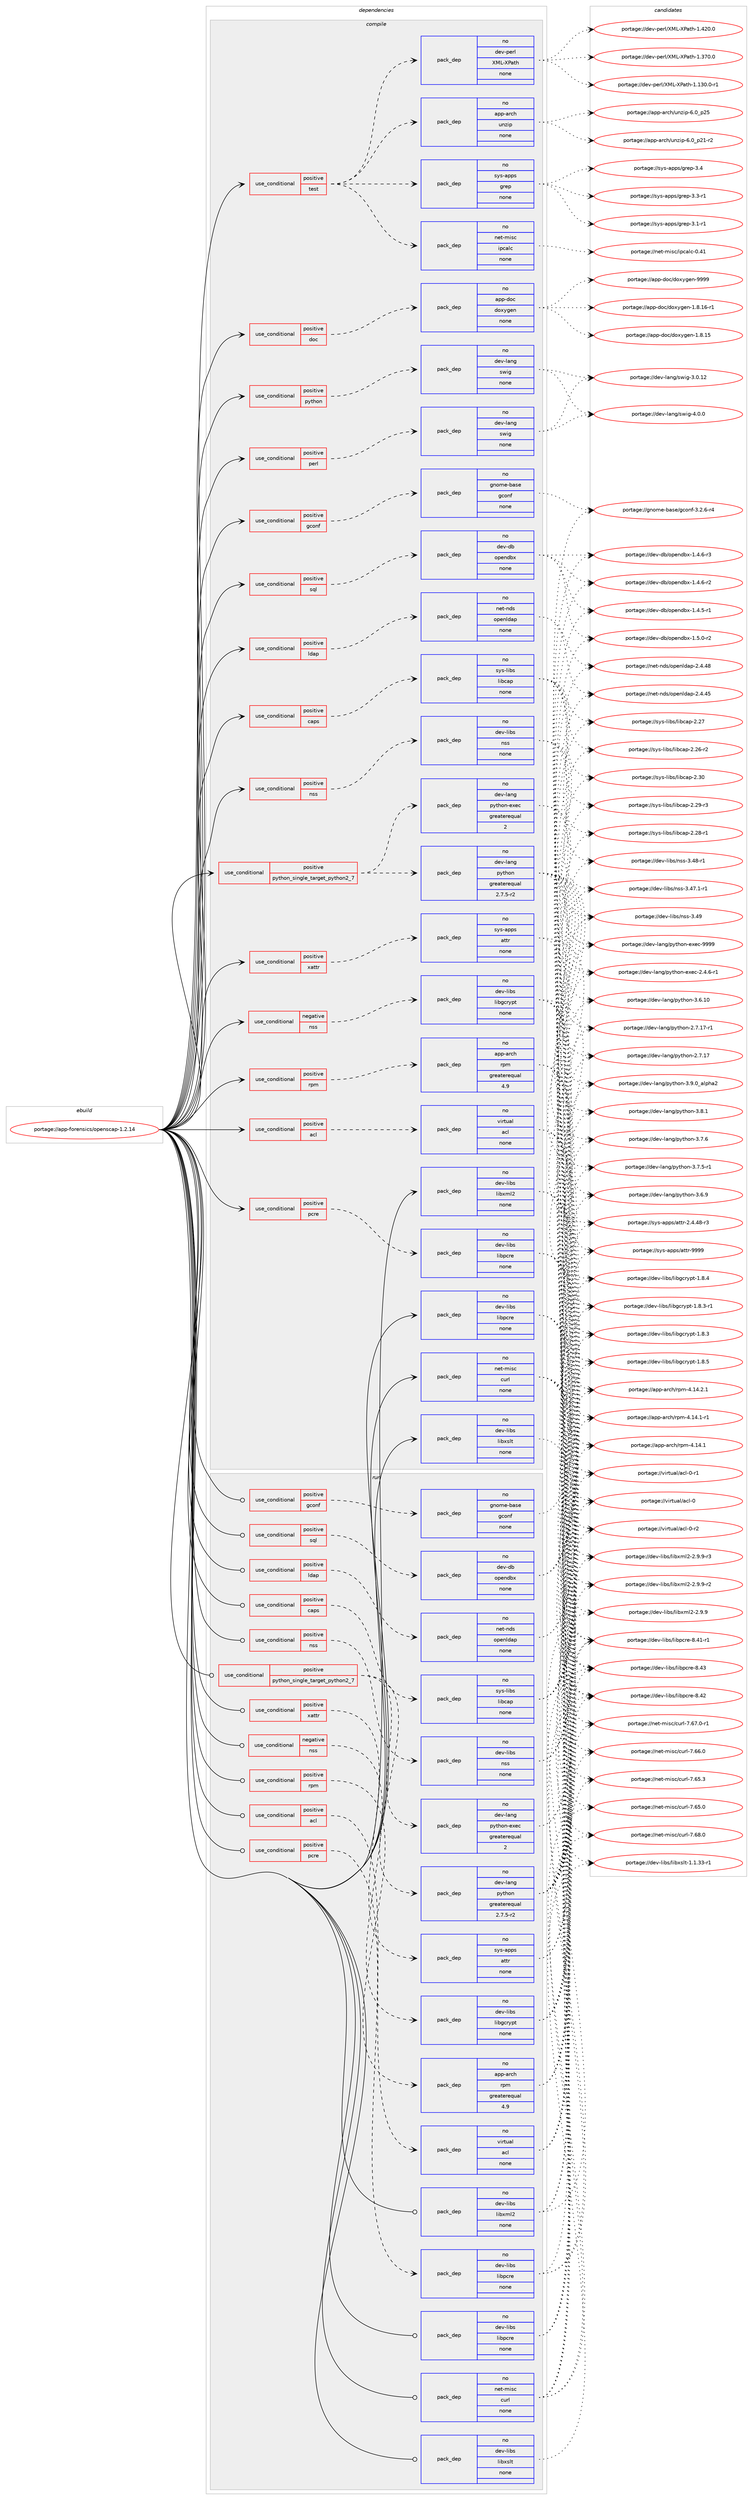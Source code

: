 digraph prolog {

# *************
# Graph options
# *************

newrank=true;
concentrate=true;
compound=true;
graph [rankdir=LR,fontname=Helvetica,fontsize=10,ranksep=1.5];#, ranksep=2.5, nodesep=0.2];
edge  [arrowhead=vee];
node  [fontname=Helvetica,fontsize=10];

# **********
# The ebuild
# **********

subgraph cluster_leftcol {
color=gray;
label=<<i>ebuild</i>>;
id [label="portage://app-forensics/openscap-1.2.14", color=red, width=4, href="../app-forensics/openscap-1.2.14.svg"];
}

# ****************
# The dependencies
# ****************

subgraph cluster_midcol {
color=gray;
label=<<i>dependencies</i>>;
subgraph cluster_compile {
fillcolor="#eeeeee";
style=filled;
label=<<i>compile</i>>;
subgraph cond145236 {
dependency620198 [label=<<TABLE BORDER="0" CELLBORDER="1" CELLSPACING="0" CELLPADDING="4"><TR><TD ROWSPAN="3" CELLPADDING="10">use_conditional</TD></TR><TR><TD>negative</TD></TR><TR><TD>nss</TD></TR></TABLE>>, shape=none, color=red];
subgraph pack466642 {
dependency620199 [label=<<TABLE BORDER="0" CELLBORDER="1" CELLSPACING="0" CELLPADDING="4" WIDTH="220"><TR><TD ROWSPAN="6" CELLPADDING="30">pack_dep</TD></TR><TR><TD WIDTH="110">no</TD></TR><TR><TD>dev-libs</TD></TR><TR><TD>libgcrypt</TD></TR><TR><TD>none</TD></TR><TR><TD></TD></TR></TABLE>>, shape=none, color=blue];
}
dependency620198:e -> dependency620199:w [weight=20,style="dashed",arrowhead="vee"];
}
id:e -> dependency620198:w [weight=20,style="solid",arrowhead="vee"];
subgraph cond145237 {
dependency620200 [label=<<TABLE BORDER="0" CELLBORDER="1" CELLSPACING="0" CELLPADDING="4"><TR><TD ROWSPAN="3" CELLPADDING="10">use_conditional</TD></TR><TR><TD>positive</TD></TR><TR><TD>acl</TD></TR></TABLE>>, shape=none, color=red];
subgraph pack466643 {
dependency620201 [label=<<TABLE BORDER="0" CELLBORDER="1" CELLSPACING="0" CELLPADDING="4" WIDTH="220"><TR><TD ROWSPAN="6" CELLPADDING="30">pack_dep</TD></TR><TR><TD WIDTH="110">no</TD></TR><TR><TD>virtual</TD></TR><TR><TD>acl</TD></TR><TR><TD>none</TD></TR><TR><TD></TD></TR></TABLE>>, shape=none, color=blue];
}
dependency620200:e -> dependency620201:w [weight=20,style="dashed",arrowhead="vee"];
}
id:e -> dependency620200:w [weight=20,style="solid",arrowhead="vee"];
subgraph cond145238 {
dependency620202 [label=<<TABLE BORDER="0" CELLBORDER="1" CELLSPACING="0" CELLPADDING="4"><TR><TD ROWSPAN="3" CELLPADDING="10">use_conditional</TD></TR><TR><TD>positive</TD></TR><TR><TD>caps</TD></TR></TABLE>>, shape=none, color=red];
subgraph pack466644 {
dependency620203 [label=<<TABLE BORDER="0" CELLBORDER="1" CELLSPACING="0" CELLPADDING="4" WIDTH="220"><TR><TD ROWSPAN="6" CELLPADDING="30">pack_dep</TD></TR><TR><TD WIDTH="110">no</TD></TR><TR><TD>sys-libs</TD></TR><TR><TD>libcap</TD></TR><TR><TD>none</TD></TR><TR><TD></TD></TR></TABLE>>, shape=none, color=blue];
}
dependency620202:e -> dependency620203:w [weight=20,style="dashed",arrowhead="vee"];
}
id:e -> dependency620202:w [weight=20,style="solid",arrowhead="vee"];
subgraph cond145239 {
dependency620204 [label=<<TABLE BORDER="0" CELLBORDER="1" CELLSPACING="0" CELLPADDING="4"><TR><TD ROWSPAN="3" CELLPADDING="10">use_conditional</TD></TR><TR><TD>positive</TD></TR><TR><TD>doc</TD></TR></TABLE>>, shape=none, color=red];
subgraph pack466645 {
dependency620205 [label=<<TABLE BORDER="0" CELLBORDER="1" CELLSPACING="0" CELLPADDING="4" WIDTH="220"><TR><TD ROWSPAN="6" CELLPADDING="30">pack_dep</TD></TR><TR><TD WIDTH="110">no</TD></TR><TR><TD>app-doc</TD></TR><TR><TD>doxygen</TD></TR><TR><TD>none</TD></TR><TR><TD></TD></TR></TABLE>>, shape=none, color=blue];
}
dependency620204:e -> dependency620205:w [weight=20,style="dashed",arrowhead="vee"];
}
id:e -> dependency620204:w [weight=20,style="solid",arrowhead="vee"];
subgraph cond145240 {
dependency620206 [label=<<TABLE BORDER="0" CELLBORDER="1" CELLSPACING="0" CELLPADDING="4"><TR><TD ROWSPAN="3" CELLPADDING="10">use_conditional</TD></TR><TR><TD>positive</TD></TR><TR><TD>gconf</TD></TR></TABLE>>, shape=none, color=red];
subgraph pack466646 {
dependency620207 [label=<<TABLE BORDER="0" CELLBORDER="1" CELLSPACING="0" CELLPADDING="4" WIDTH="220"><TR><TD ROWSPAN="6" CELLPADDING="30">pack_dep</TD></TR><TR><TD WIDTH="110">no</TD></TR><TR><TD>gnome-base</TD></TR><TR><TD>gconf</TD></TR><TR><TD>none</TD></TR><TR><TD></TD></TR></TABLE>>, shape=none, color=blue];
}
dependency620206:e -> dependency620207:w [weight=20,style="dashed",arrowhead="vee"];
}
id:e -> dependency620206:w [weight=20,style="solid",arrowhead="vee"];
subgraph cond145241 {
dependency620208 [label=<<TABLE BORDER="0" CELLBORDER="1" CELLSPACING="0" CELLPADDING="4"><TR><TD ROWSPAN="3" CELLPADDING="10">use_conditional</TD></TR><TR><TD>positive</TD></TR><TR><TD>ldap</TD></TR></TABLE>>, shape=none, color=red];
subgraph pack466647 {
dependency620209 [label=<<TABLE BORDER="0" CELLBORDER="1" CELLSPACING="0" CELLPADDING="4" WIDTH="220"><TR><TD ROWSPAN="6" CELLPADDING="30">pack_dep</TD></TR><TR><TD WIDTH="110">no</TD></TR><TR><TD>net-nds</TD></TR><TR><TD>openldap</TD></TR><TR><TD>none</TD></TR><TR><TD></TD></TR></TABLE>>, shape=none, color=blue];
}
dependency620208:e -> dependency620209:w [weight=20,style="dashed",arrowhead="vee"];
}
id:e -> dependency620208:w [weight=20,style="solid",arrowhead="vee"];
subgraph cond145242 {
dependency620210 [label=<<TABLE BORDER="0" CELLBORDER="1" CELLSPACING="0" CELLPADDING="4"><TR><TD ROWSPAN="3" CELLPADDING="10">use_conditional</TD></TR><TR><TD>positive</TD></TR><TR><TD>nss</TD></TR></TABLE>>, shape=none, color=red];
subgraph pack466648 {
dependency620211 [label=<<TABLE BORDER="0" CELLBORDER="1" CELLSPACING="0" CELLPADDING="4" WIDTH="220"><TR><TD ROWSPAN="6" CELLPADDING="30">pack_dep</TD></TR><TR><TD WIDTH="110">no</TD></TR><TR><TD>dev-libs</TD></TR><TR><TD>nss</TD></TR><TR><TD>none</TD></TR><TR><TD></TD></TR></TABLE>>, shape=none, color=blue];
}
dependency620210:e -> dependency620211:w [weight=20,style="dashed",arrowhead="vee"];
}
id:e -> dependency620210:w [weight=20,style="solid",arrowhead="vee"];
subgraph cond145243 {
dependency620212 [label=<<TABLE BORDER="0" CELLBORDER="1" CELLSPACING="0" CELLPADDING="4"><TR><TD ROWSPAN="3" CELLPADDING="10">use_conditional</TD></TR><TR><TD>positive</TD></TR><TR><TD>pcre</TD></TR></TABLE>>, shape=none, color=red];
subgraph pack466649 {
dependency620213 [label=<<TABLE BORDER="0" CELLBORDER="1" CELLSPACING="0" CELLPADDING="4" WIDTH="220"><TR><TD ROWSPAN="6" CELLPADDING="30">pack_dep</TD></TR><TR><TD WIDTH="110">no</TD></TR><TR><TD>dev-libs</TD></TR><TR><TD>libpcre</TD></TR><TR><TD>none</TD></TR><TR><TD></TD></TR></TABLE>>, shape=none, color=blue];
}
dependency620212:e -> dependency620213:w [weight=20,style="dashed",arrowhead="vee"];
}
id:e -> dependency620212:w [weight=20,style="solid",arrowhead="vee"];
subgraph cond145244 {
dependency620214 [label=<<TABLE BORDER="0" CELLBORDER="1" CELLSPACING="0" CELLPADDING="4"><TR><TD ROWSPAN="3" CELLPADDING="10">use_conditional</TD></TR><TR><TD>positive</TD></TR><TR><TD>perl</TD></TR></TABLE>>, shape=none, color=red];
subgraph pack466650 {
dependency620215 [label=<<TABLE BORDER="0" CELLBORDER="1" CELLSPACING="0" CELLPADDING="4" WIDTH="220"><TR><TD ROWSPAN="6" CELLPADDING="30">pack_dep</TD></TR><TR><TD WIDTH="110">no</TD></TR><TR><TD>dev-lang</TD></TR><TR><TD>swig</TD></TR><TR><TD>none</TD></TR><TR><TD></TD></TR></TABLE>>, shape=none, color=blue];
}
dependency620214:e -> dependency620215:w [weight=20,style="dashed",arrowhead="vee"];
}
id:e -> dependency620214:w [weight=20,style="solid",arrowhead="vee"];
subgraph cond145245 {
dependency620216 [label=<<TABLE BORDER="0" CELLBORDER="1" CELLSPACING="0" CELLPADDING="4"><TR><TD ROWSPAN="3" CELLPADDING="10">use_conditional</TD></TR><TR><TD>positive</TD></TR><TR><TD>python</TD></TR></TABLE>>, shape=none, color=red];
subgraph pack466651 {
dependency620217 [label=<<TABLE BORDER="0" CELLBORDER="1" CELLSPACING="0" CELLPADDING="4" WIDTH="220"><TR><TD ROWSPAN="6" CELLPADDING="30">pack_dep</TD></TR><TR><TD WIDTH="110">no</TD></TR><TR><TD>dev-lang</TD></TR><TR><TD>swig</TD></TR><TR><TD>none</TD></TR><TR><TD></TD></TR></TABLE>>, shape=none, color=blue];
}
dependency620216:e -> dependency620217:w [weight=20,style="dashed",arrowhead="vee"];
}
id:e -> dependency620216:w [weight=20,style="solid",arrowhead="vee"];
subgraph cond145246 {
dependency620218 [label=<<TABLE BORDER="0" CELLBORDER="1" CELLSPACING="0" CELLPADDING="4"><TR><TD ROWSPAN="3" CELLPADDING="10">use_conditional</TD></TR><TR><TD>positive</TD></TR><TR><TD>python_single_target_python2_7</TD></TR></TABLE>>, shape=none, color=red];
subgraph pack466652 {
dependency620219 [label=<<TABLE BORDER="0" CELLBORDER="1" CELLSPACING="0" CELLPADDING="4" WIDTH="220"><TR><TD ROWSPAN="6" CELLPADDING="30">pack_dep</TD></TR><TR><TD WIDTH="110">no</TD></TR><TR><TD>dev-lang</TD></TR><TR><TD>python</TD></TR><TR><TD>greaterequal</TD></TR><TR><TD>2.7.5-r2</TD></TR></TABLE>>, shape=none, color=blue];
}
dependency620218:e -> dependency620219:w [weight=20,style="dashed",arrowhead="vee"];
subgraph pack466653 {
dependency620220 [label=<<TABLE BORDER="0" CELLBORDER="1" CELLSPACING="0" CELLPADDING="4" WIDTH="220"><TR><TD ROWSPAN="6" CELLPADDING="30">pack_dep</TD></TR><TR><TD WIDTH="110">no</TD></TR><TR><TD>dev-lang</TD></TR><TR><TD>python-exec</TD></TR><TR><TD>greaterequal</TD></TR><TR><TD>2</TD></TR></TABLE>>, shape=none, color=blue];
}
dependency620218:e -> dependency620220:w [weight=20,style="dashed",arrowhead="vee"];
}
id:e -> dependency620218:w [weight=20,style="solid",arrowhead="vee"];
subgraph cond145247 {
dependency620221 [label=<<TABLE BORDER="0" CELLBORDER="1" CELLSPACING="0" CELLPADDING="4"><TR><TD ROWSPAN="3" CELLPADDING="10">use_conditional</TD></TR><TR><TD>positive</TD></TR><TR><TD>rpm</TD></TR></TABLE>>, shape=none, color=red];
subgraph pack466654 {
dependency620222 [label=<<TABLE BORDER="0" CELLBORDER="1" CELLSPACING="0" CELLPADDING="4" WIDTH="220"><TR><TD ROWSPAN="6" CELLPADDING="30">pack_dep</TD></TR><TR><TD WIDTH="110">no</TD></TR><TR><TD>app-arch</TD></TR><TR><TD>rpm</TD></TR><TR><TD>greaterequal</TD></TR><TR><TD>4.9</TD></TR></TABLE>>, shape=none, color=blue];
}
dependency620221:e -> dependency620222:w [weight=20,style="dashed",arrowhead="vee"];
}
id:e -> dependency620221:w [weight=20,style="solid",arrowhead="vee"];
subgraph cond145248 {
dependency620223 [label=<<TABLE BORDER="0" CELLBORDER="1" CELLSPACING="0" CELLPADDING="4"><TR><TD ROWSPAN="3" CELLPADDING="10">use_conditional</TD></TR><TR><TD>positive</TD></TR><TR><TD>sql</TD></TR></TABLE>>, shape=none, color=red];
subgraph pack466655 {
dependency620224 [label=<<TABLE BORDER="0" CELLBORDER="1" CELLSPACING="0" CELLPADDING="4" WIDTH="220"><TR><TD ROWSPAN="6" CELLPADDING="30">pack_dep</TD></TR><TR><TD WIDTH="110">no</TD></TR><TR><TD>dev-db</TD></TR><TR><TD>opendbx</TD></TR><TR><TD>none</TD></TR><TR><TD></TD></TR></TABLE>>, shape=none, color=blue];
}
dependency620223:e -> dependency620224:w [weight=20,style="dashed",arrowhead="vee"];
}
id:e -> dependency620223:w [weight=20,style="solid",arrowhead="vee"];
subgraph cond145249 {
dependency620225 [label=<<TABLE BORDER="0" CELLBORDER="1" CELLSPACING="0" CELLPADDING="4"><TR><TD ROWSPAN="3" CELLPADDING="10">use_conditional</TD></TR><TR><TD>positive</TD></TR><TR><TD>test</TD></TR></TABLE>>, shape=none, color=red];
subgraph pack466656 {
dependency620226 [label=<<TABLE BORDER="0" CELLBORDER="1" CELLSPACING="0" CELLPADDING="4" WIDTH="220"><TR><TD ROWSPAN="6" CELLPADDING="30">pack_dep</TD></TR><TR><TD WIDTH="110">no</TD></TR><TR><TD>app-arch</TD></TR><TR><TD>unzip</TD></TR><TR><TD>none</TD></TR><TR><TD></TD></TR></TABLE>>, shape=none, color=blue];
}
dependency620225:e -> dependency620226:w [weight=20,style="dashed",arrowhead="vee"];
subgraph pack466657 {
dependency620227 [label=<<TABLE BORDER="0" CELLBORDER="1" CELLSPACING="0" CELLPADDING="4" WIDTH="220"><TR><TD ROWSPAN="6" CELLPADDING="30">pack_dep</TD></TR><TR><TD WIDTH="110">no</TD></TR><TR><TD>dev-perl</TD></TR><TR><TD>XML-XPath</TD></TR><TR><TD>none</TD></TR><TR><TD></TD></TR></TABLE>>, shape=none, color=blue];
}
dependency620225:e -> dependency620227:w [weight=20,style="dashed",arrowhead="vee"];
subgraph pack466658 {
dependency620228 [label=<<TABLE BORDER="0" CELLBORDER="1" CELLSPACING="0" CELLPADDING="4" WIDTH="220"><TR><TD ROWSPAN="6" CELLPADDING="30">pack_dep</TD></TR><TR><TD WIDTH="110">no</TD></TR><TR><TD>net-misc</TD></TR><TR><TD>ipcalc</TD></TR><TR><TD>none</TD></TR><TR><TD></TD></TR></TABLE>>, shape=none, color=blue];
}
dependency620225:e -> dependency620228:w [weight=20,style="dashed",arrowhead="vee"];
subgraph pack466659 {
dependency620229 [label=<<TABLE BORDER="0" CELLBORDER="1" CELLSPACING="0" CELLPADDING="4" WIDTH="220"><TR><TD ROWSPAN="6" CELLPADDING="30">pack_dep</TD></TR><TR><TD WIDTH="110">no</TD></TR><TR><TD>sys-apps</TD></TR><TR><TD>grep</TD></TR><TR><TD>none</TD></TR><TR><TD></TD></TR></TABLE>>, shape=none, color=blue];
}
dependency620225:e -> dependency620229:w [weight=20,style="dashed",arrowhead="vee"];
}
id:e -> dependency620225:w [weight=20,style="solid",arrowhead="vee"];
subgraph cond145250 {
dependency620230 [label=<<TABLE BORDER="0" CELLBORDER="1" CELLSPACING="0" CELLPADDING="4"><TR><TD ROWSPAN="3" CELLPADDING="10">use_conditional</TD></TR><TR><TD>positive</TD></TR><TR><TD>xattr</TD></TR></TABLE>>, shape=none, color=red];
subgraph pack466660 {
dependency620231 [label=<<TABLE BORDER="0" CELLBORDER="1" CELLSPACING="0" CELLPADDING="4" WIDTH="220"><TR><TD ROWSPAN="6" CELLPADDING="30">pack_dep</TD></TR><TR><TD WIDTH="110">no</TD></TR><TR><TD>sys-apps</TD></TR><TR><TD>attr</TD></TR><TR><TD>none</TD></TR><TR><TD></TD></TR></TABLE>>, shape=none, color=blue];
}
dependency620230:e -> dependency620231:w [weight=20,style="dashed",arrowhead="vee"];
}
id:e -> dependency620230:w [weight=20,style="solid",arrowhead="vee"];
subgraph pack466661 {
dependency620232 [label=<<TABLE BORDER="0" CELLBORDER="1" CELLSPACING="0" CELLPADDING="4" WIDTH="220"><TR><TD ROWSPAN="6" CELLPADDING="30">pack_dep</TD></TR><TR><TD WIDTH="110">no</TD></TR><TR><TD>dev-libs</TD></TR><TR><TD>libpcre</TD></TR><TR><TD>none</TD></TR><TR><TD></TD></TR></TABLE>>, shape=none, color=blue];
}
id:e -> dependency620232:w [weight=20,style="solid",arrowhead="vee"];
subgraph pack466662 {
dependency620233 [label=<<TABLE BORDER="0" CELLBORDER="1" CELLSPACING="0" CELLPADDING="4" WIDTH="220"><TR><TD ROWSPAN="6" CELLPADDING="30">pack_dep</TD></TR><TR><TD WIDTH="110">no</TD></TR><TR><TD>dev-libs</TD></TR><TR><TD>libxml2</TD></TR><TR><TD>none</TD></TR><TR><TD></TD></TR></TABLE>>, shape=none, color=blue];
}
id:e -> dependency620233:w [weight=20,style="solid",arrowhead="vee"];
subgraph pack466663 {
dependency620234 [label=<<TABLE BORDER="0" CELLBORDER="1" CELLSPACING="0" CELLPADDING="4" WIDTH="220"><TR><TD ROWSPAN="6" CELLPADDING="30">pack_dep</TD></TR><TR><TD WIDTH="110">no</TD></TR><TR><TD>dev-libs</TD></TR><TR><TD>libxslt</TD></TR><TR><TD>none</TD></TR><TR><TD></TD></TR></TABLE>>, shape=none, color=blue];
}
id:e -> dependency620234:w [weight=20,style="solid",arrowhead="vee"];
subgraph pack466664 {
dependency620235 [label=<<TABLE BORDER="0" CELLBORDER="1" CELLSPACING="0" CELLPADDING="4" WIDTH="220"><TR><TD ROWSPAN="6" CELLPADDING="30">pack_dep</TD></TR><TR><TD WIDTH="110">no</TD></TR><TR><TD>net-misc</TD></TR><TR><TD>curl</TD></TR><TR><TD>none</TD></TR><TR><TD></TD></TR></TABLE>>, shape=none, color=blue];
}
id:e -> dependency620235:w [weight=20,style="solid",arrowhead="vee"];
}
subgraph cluster_compileandrun {
fillcolor="#eeeeee";
style=filled;
label=<<i>compile and run</i>>;
}
subgraph cluster_run {
fillcolor="#eeeeee";
style=filled;
label=<<i>run</i>>;
subgraph cond145251 {
dependency620236 [label=<<TABLE BORDER="0" CELLBORDER="1" CELLSPACING="0" CELLPADDING="4"><TR><TD ROWSPAN="3" CELLPADDING="10">use_conditional</TD></TR><TR><TD>negative</TD></TR><TR><TD>nss</TD></TR></TABLE>>, shape=none, color=red];
subgraph pack466665 {
dependency620237 [label=<<TABLE BORDER="0" CELLBORDER="1" CELLSPACING="0" CELLPADDING="4" WIDTH="220"><TR><TD ROWSPAN="6" CELLPADDING="30">pack_dep</TD></TR><TR><TD WIDTH="110">no</TD></TR><TR><TD>dev-libs</TD></TR><TR><TD>libgcrypt</TD></TR><TR><TD>none</TD></TR><TR><TD></TD></TR></TABLE>>, shape=none, color=blue];
}
dependency620236:e -> dependency620237:w [weight=20,style="dashed",arrowhead="vee"];
}
id:e -> dependency620236:w [weight=20,style="solid",arrowhead="odot"];
subgraph cond145252 {
dependency620238 [label=<<TABLE BORDER="0" CELLBORDER="1" CELLSPACING="0" CELLPADDING="4"><TR><TD ROWSPAN="3" CELLPADDING="10">use_conditional</TD></TR><TR><TD>positive</TD></TR><TR><TD>acl</TD></TR></TABLE>>, shape=none, color=red];
subgraph pack466666 {
dependency620239 [label=<<TABLE BORDER="0" CELLBORDER="1" CELLSPACING="0" CELLPADDING="4" WIDTH="220"><TR><TD ROWSPAN="6" CELLPADDING="30">pack_dep</TD></TR><TR><TD WIDTH="110">no</TD></TR><TR><TD>virtual</TD></TR><TR><TD>acl</TD></TR><TR><TD>none</TD></TR><TR><TD></TD></TR></TABLE>>, shape=none, color=blue];
}
dependency620238:e -> dependency620239:w [weight=20,style="dashed",arrowhead="vee"];
}
id:e -> dependency620238:w [weight=20,style="solid",arrowhead="odot"];
subgraph cond145253 {
dependency620240 [label=<<TABLE BORDER="0" CELLBORDER="1" CELLSPACING="0" CELLPADDING="4"><TR><TD ROWSPAN="3" CELLPADDING="10">use_conditional</TD></TR><TR><TD>positive</TD></TR><TR><TD>caps</TD></TR></TABLE>>, shape=none, color=red];
subgraph pack466667 {
dependency620241 [label=<<TABLE BORDER="0" CELLBORDER="1" CELLSPACING="0" CELLPADDING="4" WIDTH="220"><TR><TD ROWSPAN="6" CELLPADDING="30">pack_dep</TD></TR><TR><TD WIDTH="110">no</TD></TR><TR><TD>sys-libs</TD></TR><TR><TD>libcap</TD></TR><TR><TD>none</TD></TR><TR><TD></TD></TR></TABLE>>, shape=none, color=blue];
}
dependency620240:e -> dependency620241:w [weight=20,style="dashed",arrowhead="vee"];
}
id:e -> dependency620240:w [weight=20,style="solid",arrowhead="odot"];
subgraph cond145254 {
dependency620242 [label=<<TABLE BORDER="0" CELLBORDER="1" CELLSPACING="0" CELLPADDING="4"><TR><TD ROWSPAN="3" CELLPADDING="10">use_conditional</TD></TR><TR><TD>positive</TD></TR><TR><TD>gconf</TD></TR></TABLE>>, shape=none, color=red];
subgraph pack466668 {
dependency620243 [label=<<TABLE BORDER="0" CELLBORDER="1" CELLSPACING="0" CELLPADDING="4" WIDTH="220"><TR><TD ROWSPAN="6" CELLPADDING="30">pack_dep</TD></TR><TR><TD WIDTH="110">no</TD></TR><TR><TD>gnome-base</TD></TR><TR><TD>gconf</TD></TR><TR><TD>none</TD></TR><TR><TD></TD></TR></TABLE>>, shape=none, color=blue];
}
dependency620242:e -> dependency620243:w [weight=20,style="dashed",arrowhead="vee"];
}
id:e -> dependency620242:w [weight=20,style="solid",arrowhead="odot"];
subgraph cond145255 {
dependency620244 [label=<<TABLE BORDER="0" CELLBORDER="1" CELLSPACING="0" CELLPADDING="4"><TR><TD ROWSPAN="3" CELLPADDING="10">use_conditional</TD></TR><TR><TD>positive</TD></TR><TR><TD>ldap</TD></TR></TABLE>>, shape=none, color=red];
subgraph pack466669 {
dependency620245 [label=<<TABLE BORDER="0" CELLBORDER="1" CELLSPACING="0" CELLPADDING="4" WIDTH="220"><TR><TD ROWSPAN="6" CELLPADDING="30">pack_dep</TD></TR><TR><TD WIDTH="110">no</TD></TR><TR><TD>net-nds</TD></TR><TR><TD>openldap</TD></TR><TR><TD>none</TD></TR><TR><TD></TD></TR></TABLE>>, shape=none, color=blue];
}
dependency620244:e -> dependency620245:w [weight=20,style="dashed",arrowhead="vee"];
}
id:e -> dependency620244:w [weight=20,style="solid",arrowhead="odot"];
subgraph cond145256 {
dependency620246 [label=<<TABLE BORDER="0" CELLBORDER="1" CELLSPACING="0" CELLPADDING="4"><TR><TD ROWSPAN="3" CELLPADDING="10">use_conditional</TD></TR><TR><TD>positive</TD></TR><TR><TD>nss</TD></TR></TABLE>>, shape=none, color=red];
subgraph pack466670 {
dependency620247 [label=<<TABLE BORDER="0" CELLBORDER="1" CELLSPACING="0" CELLPADDING="4" WIDTH="220"><TR><TD ROWSPAN="6" CELLPADDING="30">pack_dep</TD></TR><TR><TD WIDTH="110">no</TD></TR><TR><TD>dev-libs</TD></TR><TR><TD>nss</TD></TR><TR><TD>none</TD></TR><TR><TD></TD></TR></TABLE>>, shape=none, color=blue];
}
dependency620246:e -> dependency620247:w [weight=20,style="dashed",arrowhead="vee"];
}
id:e -> dependency620246:w [weight=20,style="solid",arrowhead="odot"];
subgraph cond145257 {
dependency620248 [label=<<TABLE BORDER="0" CELLBORDER="1" CELLSPACING="0" CELLPADDING="4"><TR><TD ROWSPAN="3" CELLPADDING="10">use_conditional</TD></TR><TR><TD>positive</TD></TR><TR><TD>pcre</TD></TR></TABLE>>, shape=none, color=red];
subgraph pack466671 {
dependency620249 [label=<<TABLE BORDER="0" CELLBORDER="1" CELLSPACING="0" CELLPADDING="4" WIDTH="220"><TR><TD ROWSPAN="6" CELLPADDING="30">pack_dep</TD></TR><TR><TD WIDTH="110">no</TD></TR><TR><TD>dev-libs</TD></TR><TR><TD>libpcre</TD></TR><TR><TD>none</TD></TR><TR><TD></TD></TR></TABLE>>, shape=none, color=blue];
}
dependency620248:e -> dependency620249:w [weight=20,style="dashed",arrowhead="vee"];
}
id:e -> dependency620248:w [weight=20,style="solid",arrowhead="odot"];
subgraph cond145258 {
dependency620250 [label=<<TABLE BORDER="0" CELLBORDER="1" CELLSPACING="0" CELLPADDING="4"><TR><TD ROWSPAN="3" CELLPADDING="10">use_conditional</TD></TR><TR><TD>positive</TD></TR><TR><TD>python_single_target_python2_7</TD></TR></TABLE>>, shape=none, color=red];
subgraph pack466672 {
dependency620251 [label=<<TABLE BORDER="0" CELLBORDER="1" CELLSPACING="0" CELLPADDING="4" WIDTH="220"><TR><TD ROWSPAN="6" CELLPADDING="30">pack_dep</TD></TR><TR><TD WIDTH="110">no</TD></TR><TR><TD>dev-lang</TD></TR><TR><TD>python</TD></TR><TR><TD>greaterequal</TD></TR><TR><TD>2.7.5-r2</TD></TR></TABLE>>, shape=none, color=blue];
}
dependency620250:e -> dependency620251:w [weight=20,style="dashed",arrowhead="vee"];
subgraph pack466673 {
dependency620252 [label=<<TABLE BORDER="0" CELLBORDER="1" CELLSPACING="0" CELLPADDING="4" WIDTH="220"><TR><TD ROWSPAN="6" CELLPADDING="30">pack_dep</TD></TR><TR><TD WIDTH="110">no</TD></TR><TR><TD>dev-lang</TD></TR><TR><TD>python-exec</TD></TR><TR><TD>greaterequal</TD></TR><TR><TD>2</TD></TR></TABLE>>, shape=none, color=blue];
}
dependency620250:e -> dependency620252:w [weight=20,style="dashed",arrowhead="vee"];
}
id:e -> dependency620250:w [weight=20,style="solid",arrowhead="odot"];
subgraph cond145259 {
dependency620253 [label=<<TABLE BORDER="0" CELLBORDER="1" CELLSPACING="0" CELLPADDING="4"><TR><TD ROWSPAN="3" CELLPADDING="10">use_conditional</TD></TR><TR><TD>positive</TD></TR><TR><TD>rpm</TD></TR></TABLE>>, shape=none, color=red];
subgraph pack466674 {
dependency620254 [label=<<TABLE BORDER="0" CELLBORDER="1" CELLSPACING="0" CELLPADDING="4" WIDTH="220"><TR><TD ROWSPAN="6" CELLPADDING="30">pack_dep</TD></TR><TR><TD WIDTH="110">no</TD></TR><TR><TD>app-arch</TD></TR><TR><TD>rpm</TD></TR><TR><TD>greaterequal</TD></TR><TR><TD>4.9</TD></TR></TABLE>>, shape=none, color=blue];
}
dependency620253:e -> dependency620254:w [weight=20,style="dashed",arrowhead="vee"];
}
id:e -> dependency620253:w [weight=20,style="solid",arrowhead="odot"];
subgraph cond145260 {
dependency620255 [label=<<TABLE BORDER="0" CELLBORDER="1" CELLSPACING="0" CELLPADDING="4"><TR><TD ROWSPAN="3" CELLPADDING="10">use_conditional</TD></TR><TR><TD>positive</TD></TR><TR><TD>sql</TD></TR></TABLE>>, shape=none, color=red];
subgraph pack466675 {
dependency620256 [label=<<TABLE BORDER="0" CELLBORDER="1" CELLSPACING="0" CELLPADDING="4" WIDTH="220"><TR><TD ROWSPAN="6" CELLPADDING="30">pack_dep</TD></TR><TR><TD WIDTH="110">no</TD></TR><TR><TD>dev-db</TD></TR><TR><TD>opendbx</TD></TR><TR><TD>none</TD></TR><TR><TD></TD></TR></TABLE>>, shape=none, color=blue];
}
dependency620255:e -> dependency620256:w [weight=20,style="dashed",arrowhead="vee"];
}
id:e -> dependency620255:w [weight=20,style="solid",arrowhead="odot"];
subgraph cond145261 {
dependency620257 [label=<<TABLE BORDER="0" CELLBORDER="1" CELLSPACING="0" CELLPADDING="4"><TR><TD ROWSPAN="3" CELLPADDING="10">use_conditional</TD></TR><TR><TD>positive</TD></TR><TR><TD>xattr</TD></TR></TABLE>>, shape=none, color=red];
subgraph pack466676 {
dependency620258 [label=<<TABLE BORDER="0" CELLBORDER="1" CELLSPACING="0" CELLPADDING="4" WIDTH="220"><TR><TD ROWSPAN="6" CELLPADDING="30">pack_dep</TD></TR><TR><TD WIDTH="110">no</TD></TR><TR><TD>sys-apps</TD></TR><TR><TD>attr</TD></TR><TR><TD>none</TD></TR><TR><TD></TD></TR></TABLE>>, shape=none, color=blue];
}
dependency620257:e -> dependency620258:w [weight=20,style="dashed",arrowhead="vee"];
}
id:e -> dependency620257:w [weight=20,style="solid",arrowhead="odot"];
subgraph pack466677 {
dependency620259 [label=<<TABLE BORDER="0" CELLBORDER="1" CELLSPACING="0" CELLPADDING="4" WIDTH="220"><TR><TD ROWSPAN="6" CELLPADDING="30">pack_dep</TD></TR><TR><TD WIDTH="110">no</TD></TR><TR><TD>dev-libs</TD></TR><TR><TD>libpcre</TD></TR><TR><TD>none</TD></TR><TR><TD></TD></TR></TABLE>>, shape=none, color=blue];
}
id:e -> dependency620259:w [weight=20,style="solid",arrowhead="odot"];
subgraph pack466678 {
dependency620260 [label=<<TABLE BORDER="0" CELLBORDER="1" CELLSPACING="0" CELLPADDING="4" WIDTH="220"><TR><TD ROWSPAN="6" CELLPADDING="30">pack_dep</TD></TR><TR><TD WIDTH="110">no</TD></TR><TR><TD>dev-libs</TD></TR><TR><TD>libxml2</TD></TR><TR><TD>none</TD></TR><TR><TD></TD></TR></TABLE>>, shape=none, color=blue];
}
id:e -> dependency620260:w [weight=20,style="solid",arrowhead="odot"];
subgraph pack466679 {
dependency620261 [label=<<TABLE BORDER="0" CELLBORDER="1" CELLSPACING="0" CELLPADDING="4" WIDTH="220"><TR><TD ROWSPAN="6" CELLPADDING="30">pack_dep</TD></TR><TR><TD WIDTH="110">no</TD></TR><TR><TD>dev-libs</TD></TR><TR><TD>libxslt</TD></TR><TR><TD>none</TD></TR><TR><TD></TD></TR></TABLE>>, shape=none, color=blue];
}
id:e -> dependency620261:w [weight=20,style="solid",arrowhead="odot"];
subgraph pack466680 {
dependency620262 [label=<<TABLE BORDER="0" CELLBORDER="1" CELLSPACING="0" CELLPADDING="4" WIDTH="220"><TR><TD ROWSPAN="6" CELLPADDING="30">pack_dep</TD></TR><TR><TD WIDTH="110">no</TD></TR><TR><TD>net-misc</TD></TR><TR><TD>curl</TD></TR><TR><TD>none</TD></TR><TR><TD></TD></TR></TABLE>>, shape=none, color=blue];
}
id:e -> dependency620262:w [weight=20,style="solid",arrowhead="odot"];
}
}

# **************
# The candidates
# **************

subgraph cluster_choices {
rank=same;
color=gray;
label=<<i>candidates</i>>;

subgraph choice466642 {
color=black;
nodesep=1;
choice1001011184510810598115471081059810399114121112116454946564653 [label="portage://dev-libs/libgcrypt-1.8.5", color=red, width=4,href="../dev-libs/libgcrypt-1.8.5.svg"];
choice1001011184510810598115471081059810399114121112116454946564652 [label="portage://dev-libs/libgcrypt-1.8.4", color=red, width=4,href="../dev-libs/libgcrypt-1.8.4.svg"];
choice10010111845108105981154710810598103991141211121164549465646514511449 [label="portage://dev-libs/libgcrypt-1.8.3-r1", color=red, width=4,href="../dev-libs/libgcrypt-1.8.3-r1.svg"];
choice1001011184510810598115471081059810399114121112116454946564651 [label="portage://dev-libs/libgcrypt-1.8.3", color=red, width=4,href="../dev-libs/libgcrypt-1.8.3.svg"];
dependency620199:e -> choice1001011184510810598115471081059810399114121112116454946564653:w [style=dotted,weight="100"];
dependency620199:e -> choice1001011184510810598115471081059810399114121112116454946564652:w [style=dotted,weight="100"];
dependency620199:e -> choice10010111845108105981154710810598103991141211121164549465646514511449:w [style=dotted,weight="100"];
dependency620199:e -> choice1001011184510810598115471081059810399114121112116454946564651:w [style=dotted,weight="100"];
}
subgraph choice466643 {
color=black;
nodesep=1;
choice1181051141161179710847979910845484511450 [label="portage://virtual/acl-0-r2", color=red, width=4,href="../virtual/acl-0-r2.svg"];
choice1181051141161179710847979910845484511449 [label="portage://virtual/acl-0-r1", color=red, width=4,href="../virtual/acl-0-r1.svg"];
choice118105114116117971084797991084548 [label="portage://virtual/acl-0", color=red, width=4,href="../virtual/acl-0.svg"];
dependency620201:e -> choice1181051141161179710847979910845484511450:w [style=dotted,weight="100"];
dependency620201:e -> choice1181051141161179710847979910845484511449:w [style=dotted,weight="100"];
dependency620201:e -> choice118105114116117971084797991084548:w [style=dotted,weight="100"];
}
subgraph choice466644 {
color=black;
nodesep=1;
choice1151211154510810598115471081059899971124550465148 [label="portage://sys-libs/libcap-2.30", color=red, width=4,href="../sys-libs/libcap-2.30.svg"];
choice11512111545108105981154710810598999711245504650574511451 [label="portage://sys-libs/libcap-2.29-r3", color=red, width=4,href="../sys-libs/libcap-2.29-r3.svg"];
choice11512111545108105981154710810598999711245504650564511449 [label="portage://sys-libs/libcap-2.28-r1", color=red, width=4,href="../sys-libs/libcap-2.28-r1.svg"];
choice1151211154510810598115471081059899971124550465055 [label="portage://sys-libs/libcap-2.27", color=red, width=4,href="../sys-libs/libcap-2.27.svg"];
choice11512111545108105981154710810598999711245504650544511450 [label="portage://sys-libs/libcap-2.26-r2", color=red, width=4,href="../sys-libs/libcap-2.26-r2.svg"];
dependency620203:e -> choice1151211154510810598115471081059899971124550465148:w [style=dotted,weight="100"];
dependency620203:e -> choice11512111545108105981154710810598999711245504650574511451:w [style=dotted,weight="100"];
dependency620203:e -> choice11512111545108105981154710810598999711245504650564511449:w [style=dotted,weight="100"];
dependency620203:e -> choice1151211154510810598115471081059899971124550465055:w [style=dotted,weight="100"];
dependency620203:e -> choice11512111545108105981154710810598999711245504650544511450:w [style=dotted,weight="100"];
}
subgraph choice466645 {
color=black;
nodesep=1;
choice971121124510011199471001111201211031011104557575757 [label="portage://app-doc/doxygen-9999", color=red, width=4,href="../app-doc/doxygen-9999.svg"];
choice97112112451001119947100111120121103101110454946564649544511449 [label="portage://app-doc/doxygen-1.8.16-r1", color=red, width=4,href="../app-doc/doxygen-1.8.16-r1.svg"];
choice9711211245100111994710011112012110310111045494656464953 [label="portage://app-doc/doxygen-1.8.15", color=red, width=4,href="../app-doc/doxygen-1.8.15.svg"];
dependency620205:e -> choice971121124510011199471001111201211031011104557575757:w [style=dotted,weight="100"];
dependency620205:e -> choice97112112451001119947100111120121103101110454946564649544511449:w [style=dotted,weight="100"];
dependency620205:e -> choice9711211245100111994710011112012110310111045494656464953:w [style=dotted,weight="100"];
}
subgraph choice466646 {
color=black;
nodesep=1;
choice10311011110910145989711510147103991111101024551465046544511452 [label="portage://gnome-base/gconf-3.2.6-r4", color=red, width=4,href="../gnome-base/gconf-3.2.6-r4.svg"];
dependency620207:e -> choice10311011110910145989711510147103991111101024551465046544511452:w [style=dotted,weight="100"];
}
subgraph choice466647 {
color=black;
nodesep=1;
choice11010111645110100115471111121011101081009711245504652465256 [label="portage://net-nds/openldap-2.4.48", color=red, width=4,href="../net-nds/openldap-2.4.48.svg"];
choice11010111645110100115471111121011101081009711245504652465253 [label="portage://net-nds/openldap-2.4.45", color=red, width=4,href="../net-nds/openldap-2.4.45.svg"];
dependency620209:e -> choice11010111645110100115471111121011101081009711245504652465256:w [style=dotted,weight="100"];
dependency620209:e -> choice11010111645110100115471111121011101081009711245504652465253:w [style=dotted,weight="100"];
}
subgraph choice466648 {
color=black;
nodesep=1;
choice1001011184510810598115471101151154551465257 [label="portage://dev-libs/nss-3.49", color=red, width=4,href="../dev-libs/nss-3.49.svg"];
choice10010111845108105981154711011511545514652564511449 [label="portage://dev-libs/nss-3.48-r1", color=red, width=4,href="../dev-libs/nss-3.48-r1.svg"];
choice100101118451081059811547110115115455146525546494511449 [label="portage://dev-libs/nss-3.47.1-r1", color=red, width=4,href="../dev-libs/nss-3.47.1-r1.svg"];
dependency620211:e -> choice1001011184510810598115471101151154551465257:w [style=dotted,weight="100"];
dependency620211:e -> choice10010111845108105981154711011511545514652564511449:w [style=dotted,weight="100"];
dependency620211:e -> choice100101118451081059811547110115115455146525546494511449:w [style=dotted,weight="100"];
}
subgraph choice466649 {
color=black;
nodesep=1;
choice10010111845108105981154710810598112991141014556465251 [label="portage://dev-libs/libpcre-8.43", color=red, width=4,href="../dev-libs/libpcre-8.43.svg"];
choice10010111845108105981154710810598112991141014556465250 [label="portage://dev-libs/libpcre-8.42", color=red, width=4,href="../dev-libs/libpcre-8.42.svg"];
choice100101118451081059811547108105981129911410145564652494511449 [label="portage://dev-libs/libpcre-8.41-r1", color=red, width=4,href="../dev-libs/libpcre-8.41-r1.svg"];
dependency620213:e -> choice10010111845108105981154710810598112991141014556465251:w [style=dotted,weight="100"];
dependency620213:e -> choice10010111845108105981154710810598112991141014556465250:w [style=dotted,weight="100"];
dependency620213:e -> choice100101118451081059811547108105981129911410145564652494511449:w [style=dotted,weight="100"];
}
subgraph choice466650 {
color=black;
nodesep=1;
choice100101118451089711010347115119105103455246484648 [label="portage://dev-lang/swig-4.0.0", color=red, width=4,href="../dev-lang/swig-4.0.0.svg"];
choice10010111845108971101034711511910510345514648464950 [label="portage://dev-lang/swig-3.0.12", color=red, width=4,href="../dev-lang/swig-3.0.12.svg"];
dependency620215:e -> choice100101118451089711010347115119105103455246484648:w [style=dotted,weight="100"];
dependency620215:e -> choice10010111845108971101034711511910510345514648464950:w [style=dotted,weight="100"];
}
subgraph choice466651 {
color=black;
nodesep=1;
choice100101118451089711010347115119105103455246484648 [label="portage://dev-lang/swig-4.0.0", color=red, width=4,href="../dev-lang/swig-4.0.0.svg"];
choice10010111845108971101034711511910510345514648464950 [label="portage://dev-lang/swig-3.0.12", color=red, width=4,href="../dev-lang/swig-3.0.12.svg"];
dependency620217:e -> choice100101118451089711010347115119105103455246484648:w [style=dotted,weight="100"];
dependency620217:e -> choice10010111845108971101034711511910510345514648464950:w [style=dotted,weight="100"];
}
subgraph choice466652 {
color=black;
nodesep=1;
choice10010111845108971101034711212111610411111045514657464895971081121049750 [label="portage://dev-lang/python-3.9.0_alpha2", color=red, width=4,href="../dev-lang/python-3.9.0_alpha2.svg"];
choice100101118451089711010347112121116104111110455146564649 [label="portage://dev-lang/python-3.8.1", color=red, width=4,href="../dev-lang/python-3.8.1.svg"];
choice100101118451089711010347112121116104111110455146554654 [label="portage://dev-lang/python-3.7.6", color=red, width=4,href="../dev-lang/python-3.7.6.svg"];
choice1001011184510897110103471121211161041111104551465546534511449 [label="portage://dev-lang/python-3.7.5-r1", color=red, width=4,href="../dev-lang/python-3.7.5-r1.svg"];
choice100101118451089711010347112121116104111110455146544657 [label="portage://dev-lang/python-3.6.9", color=red, width=4,href="../dev-lang/python-3.6.9.svg"];
choice10010111845108971101034711212111610411111045514654464948 [label="portage://dev-lang/python-3.6.10", color=red, width=4,href="../dev-lang/python-3.6.10.svg"];
choice100101118451089711010347112121116104111110455046554649554511449 [label="portage://dev-lang/python-2.7.17-r1", color=red, width=4,href="../dev-lang/python-2.7.17-r1.svg"];
choice10010111845108971101034711212111610411111045504655464955 [label="portage://dev-lang/python-2.7.17", color=red, width=4,href="../dev-lang/python-2.7.17.svg"];
dependency620219:e -> choice10010111845108971101034711212111610411111045514657464895971081121049750:w [style=dotted,weight="100"];
dependency620219:e -> choice100101118451089711010347112121116104111110455146564649:w [style=dotted,weight="100"];
dependency620219:e -> choice100101118451089711010347112121116104111110455146554654:w [style=dotted,weight="100"];
dependency620219:e -> choice1001011184510897110103471121211161041111104551465546534511449:w [style=dotted,weight="100"];
dependency620219:e -> choice100101118451089711010347112121116104111110455146544657:w [style=dotted,weight="100"];
dependency620219:e -> choice10010111845108971101034711212111610411111045514654464948:w [style=dotted,weight="100"];
dependency620219:e -> choice100101118451089711010347112121116104111110455046554649554511449:w [style=dotted,weight="100"];
dependency620219:e -> choice10010111845108971101034711212111610411111045504655464955:w [style=dotted,weight="100"];
}
subgraph choice466653 {
color=black;
nodesep=1;
choice10010111845108971101034711212111610411111045101120101994557575757 [label="portage://dev-lang/python-exec-9999", color=red, width=4,href="../dev-lang/python-exec-9999.svg"];
choice10010111845108971101034711212111610411111045101120101994550465246544511449 [label="portage://dev-lang/python-exec-2.4.6-r1", color=red, width=4,href="../dev-lang/python-exec-2.4.6-r1.svg"];
dependency620220:e -> choice10010111845108971101034711212111610411111045101120101994557575757:w [style=dotted,weight="100"];
dependency620220:e -> choice10010111845108971101034711212111610411111045101120101994550465246544511449:w [style=dotted,weight="100"];
}
subgraph choice466654 {
color=black;
nodesep=1;
choice9711211245971149910447114112109455246495246504649 [label="portage://app-arch/rpm-4.14.2.1", color=red, width=4,href="../app-arch/rpm-4.14.2.1.svg"];
choice9711211245971149910447114112109455246495246494511449 [label="portage://app-arch/rpm-4.14.1-r1", color=red, width=4,href="../app-arch/rpm-4.14.1-r1.svg"];
choice971121124597114991044711411210945524649524649 [label="portage://app-arch/rpm-4.14.1", color=red, width=4,href="../app-arch/rpm-4.14.1.svg"];
dependency620222:e -> choice9711211245971149910447114112109455246495246504649:w [style=dotted,weight="100"];
dependency620222:e -> choice9711211245971149910447114112109455246495246494511449:w [style=dotted,weight="100"];
dependency620222:e -> choice971121124597114991044711411210945524649524649:w [style=dotted,weight="100"];
}
subgraph choice466655 {
color=black;
nodesep=1;
choice100101118451009847111112101110100981204549465346484511450 [label="portage://dev-db/opendbx-1.5.0-r2", color=red, width=4,href="../dev-db/opendbx-1.5.0-r2.svg"];
choice100101118451009847111112101110100981204549465246544511451 [label="portage://dev-db/opendbx-1.4.6-r3", color=red, width=4,href="../dev-db/opendbx-1.4.6-r3.svg"];
choice100101118451009847111112101110100981204549465246544511450 [label="portage://dev-db/opendbx-1.4.6-r2", color=red, width=4,href="../dev-db/opendbx-1.4.6-r2.svg"];
choice100101118451009847111112101110100981204549465246534511449 [label="portage://dev-db/opendbx-1.4.5-r1", color=red, width=4,href="../dev-db/opendbx-1.4.5-r1.svg"];
dependency620224:e -> choice100101118451009847111112101110100981204549465346484511450:w [style=dotted,weight="100"];
dependency620224:e -> choice100101118451009847111112101110100981204549465246544511451:w [style=dotted,weight="100"];
dependency620224:e -> choice100101118451009847111112101110100981204549465246544511450:w [style=dotted,weight="100"];
dependency620224:e -> choice100101118451009847111112101110100981204549465246534511449:w [style=dotted,weight="100"];
}
subgraph choice466656 {
color=black;
nodesep=1;
choice971121124597114991044711711012210511245544648951125053 [label="portage://app-arch/unzip-6.0_p25", color=red, width=4,href="../app-arch/unzip-6.0_p25.svg"];
choice9711211245971149910447117110122105112455446489511250494511450 [label="portage://app-arch/unzip-6.0_p21-r2", color=red, width=4,href="../app-arch/unzip-6.0_p21-r2.svg"];
dependency620226:e -> choice971121124597114991044711711012210511245544648951125053:w [style=dotted,weight="100"];
dependency620226:e -> choice9711211245971149910447117110122105112455446489511250494511450:w [style=dotted,weight="100"];
}
subgraph choice466657 {
color=black;
nodesep=1;
choice1001011184511210111410847887776458880971161044549465250484648 [label="portage://dev-perl/XML-XPath-1.420.0", color=red, width=4,href="../dev-perl/XML-XPath-1.420.0.svg"];
choice1001011184511210111410847887776458880971161044549465155484648 [label="portage://dev-perl/XML-XPath-1.370.0", color=red, width=4,href="../dev-perl/XML-XPath-1.370.0.svg"];
choice10010111845112101114108478877764588809711610445494649514846484511449 [label="portage://dev-perl/XML-XPath-1.130.0-r1", color=red, width=4,href="../dev-perl/XML-XPath-1.130.0-r1.svg"];
dependency620227:e -> choice1001011184511210111410847887776458880971161044549465250484648:w [style=dotted,weight="100"];
dependency620227:e -> choice1001011184511210111410847887776458880971161044549465155484648:w [style=dotted,weight="100"];
dependency620227:e -> choice10010111845112101114108478877764588809711610445494649514846484511449:w [style=dotted,weight="100"];
}
subgraph choice466658 {
color=black;
nodesep=1;
choice1101011164510910511599471051129997108994548465249 [label="portage://net-misc/ipcalc-0.41", color=red, width=4,href="../net-misc/ipcalc-0.41.svg"];
dependency620228:e -> choice1101011164510910511599471051129997108994548465249:w [style=dotted,weight="100"];
}
subgraph choice466659 {
color=black;
nodesep=1;
choice11512111545971121121154710311410111245514652 [label="portage://sys-apps/grep-3.4", color=red, width=4,href="../sys-apps/grep-3.4.svg"];
choice115121115459711211211547103114101112455146514511449 [label="portage://sys-apps/grep-3.3-r1", color=red, width=4,href="../sys-apps/grep-3.3-r1.svg"];
choice115121115459711211211547103114101112455146494511449 [label="portage://sys-apps/grep-3.1-r1", color=red, width=4,href="../sys-apps/grep-3.1-r1.svg"];
dependency620229:e -> choice11512111545971121121154710311410111245514652:w [style=dotted,weight="100"];
dependency620229:e -> choice115121115459711211211547103114101112455146514511449:w [style=dotted,weight="100"];
dependency620229:e -> choice115121115459711211211547103114101112455146494511449:w [style=dotted,weight="100"];
}
subgraph choice466660 {
color=black;
nodesep=1;
choice115121115459711211211547971161161144557575757 [label="portage://sys-apps/attr-9999", color=red, width=4,href="../sys-apps/attr-9999.svg"];
choice11512111545971121121154797116116114455046524652564511451 [label="portage://sys-apps/attr-2.4.48-r3", color=red, width=4,href="../sys-apps/attr-2.4.48-r3.svg"];
dependency620231:e -> choice115121115459711211211547971161161144557575757:w [style=dotted,weight="100"];
dependency620231:e -> choice11512111545971121121154797116116114455046524652564511451:w [style=dotted,weight="100"];
}
subgraph choice466661 {
color=black;
nodesep=1;
choice10010111845108105981154710810598112991141014556465251 [label="portage://dev-libs/libpcre-8.43", color=red, width=4,href="../dev-libs/libpcre-8.43.svg"];
choice10010111845108105981154710810598112991141014556465250 [label="portage://dev-libs/libpcre-8.42", color=red, width=4,href="../dev-libs/libpcre-8.42.svg"];
choice100101118451081059811547108105981129911410145564652494511449 [label="portage://dev-libs/libpcre-8.41-r1", color=red, width=4,href="../dev-libs/libpcre-8.41-r1.svg"];
dependency620232:e -> choice10010111845108105981154710810598112991141014556465251:w [style=dotted,weight="100"];
dependency620232:e -> choice10010111845108105981154710810598112991141014556465250:w [style=dotted,weight="100"];
dependency620232:e -> choice100101118451081059811547108105981129911410145564652494511449:w [style=dotted,weight="100"];
}
subgraph choice466662 {
color=black;
nodesep=1;
choice10010111845108105981154710810598120109108504550465746574511451 [label="portage://dev-libs/libxml2-2.9.9-r3", color=red, width=4,href="../dev-libs/libxml2-2.9.9-r3.svg"];
choice10010111845108105981154710810598120109108504550465746574511450 [label="portage://dev-libs/libxml2-2.9.9-r2", color=red, width=4,href="../dev-libs/libxml2-2.9.9-r2.svg"];
choice1001011184510810598115471081059812010910850455046574657 [label="portage://dev-libs/libxml2-2.9.9", color=red, width=4,href="../dev-libs/libxml2-2.9.9.svg"];
dependency620233:e -> choice10010111845108105981154710810598120109108504550465746574511451:w [style=dotted,weight="100"];
dependency620233:e -> choice10010111845108105981154710810598120109108504550465746574511450:w [style=dotted,weight="100"];
dependency620233:e -> choice1001011184510810598115471081059812010910850455046574657:w [style=dotted,weight="100"];
}
subgraph choice466663 {
color=black;
nodesep=1;
choice10010111845108105981154710810598120115108116454946494651514511449 [label="portage://dev-libs/libxslt-1.1.33-r1", color=red, width=4,href="../dev-libs/libxslt-1.1.33-r1.svg"];
dependency620234:e -> choice10010111845108105981154710810598120115108116454946494651514511449:w [style=dotted,weight="100"];
}
subgraph choice466664 {
color=black;
nodesep=1;
choice1101011164510910511599479911711410845554654564648 [label="portage://net-misc/curl-7.68.0", color=red, width=4,href="../net-misc/curl-7.68.0.svg"];
choice11010111645109105115994799117114108455546545546484511449 [label="portage://net-misc/curl-7.67.0-r1", color=red, width=4,href="../net-misc/curl-7.67.0-r1.svg"];
choice1101011164510910511599479911711410845554654544648 [label="portage://net-misc/curl-7.66.0", color=red, width=4,href="../net-misc/curl-7.66.0.svg"];
choice1101011164510910511599479911711410845554654534651 [label="portage://net-misc/curl-7.65.3", color=red, width=4,href="../net-misc/curl-7.65.3.svg"];
choice1101011164510910511599479911711410845554654534648 [label="portage://net-misc/curl-7.65.0", color=red, width=4,href="../net-misc/curl-7.65.0.svg"];
dependency620235:e -> choice1101011164510910511599479911711410845554654564648:w [style=dotted,weight="100"];
dependency620235:e -> choice11010111645109105115994799117114108455546545546484511449:w [style=dotted,weight="100"];
dependency620235:e -> choice1101011164510910511599479911711410845554654544648:w [style=dotted,weight="100"];
dependency620235:e -> choice1101011164510910511599479911711410845554654534651:w [style=dotted,weight="100"];
dependency620235:e -> choice1101011164510910511599479911711410845554654534648:w [style=dotted,weight="100"];
}
subgraph choice466665 {
color=black;
nodesep=1;
choice1001011184510810598115471081059810399114121112116454946564653 [label="portage://dev-libs/libgcrypt-1.8.5", color=red, width=4,href="../dev-libs/libgcrypt-1.8.5.svg"];
choice1001011184510810598115471081059810399114121112116454946564652 [label="portage://dev-libs/libgcrypt-1.8.4", color=red, width=4,href="../dev-libs/libgcrypt-1.8.4.svg"];
choice10010111845108105981154710810598103991141211121164549465646514511449 [label="portage://dev-libs/libgcrypt-1.8.3-r1", color=red, width=4,href="../dev-libs/libgcrypt-1.8.3-r1.svg"];
choice1001011184510810598115471081059810399114121112116454946564651 [label="portage://dev-libs/libgcrypt-1.8.3", color=red, width=4,href="../dev-libs/libgcrypt-1.8.3.svg"];
dependency620237:e -> choice1001011184510810598115471081059810399114121112116454946564653:w [style=dotted,weight="100"];
dependency620237:e -> choice1001011184510810598115471081059810399114121112116454946564652:w [style=dotted,weight="100"];
dependency620237:e -> choice10010111845108105981154710810598103991141211121164549465646514511449:w [style=dotted,weight="100"];
dependency620237:e -> choice1001011184510810598115471081059810399114121112116454946564651:w [style=dotted,weight="100"];
}
subgraph choice466666 {
color=black;
nodesep=1;
choice1181051141161179710847979910845484511450 [label="portage://virtual/acl-0-r2", color=red, width=4,href="../virtual/acl-0-r2.svg"];
choice1181051141161179710847979910845484511449 [label="portage://virtual/acl-0-r1", color=red, width=4,href="../virtual/acl-0-r1.svg"];
choice118105114116117971084797991084548 [label="portage://virtual/acl-0", color=red, width=4,href="../virtual/acl-0.svg"];
dependency620239:e -> choice1181051141161179710847979910845484511450:w [style=dotted,weight="100"];
dependency620239:e -> choice1181051141161179710847979910845484511449:w [style=dotted,weight="100"];
dependency620239:e -> choice118105114116117971084797991084548:w [style=dotted,weight="100"];
}
subgraph choice466667 {
color=black;
nodesep=1;
choice1151211154510810598115471081059899971124550465148 [label="portage://sys-libs/libcap-2.30", color=red, width=4,href="../sys-libs/libcap-2.30.svg"];
choice11512111545108105981154710810598999711245504650574511451 [label="portage://sys-libs/libcap-2.29-r3", color=red, width=4,href="../sys-libs/libcap-2.29-r3.svg"];
choice11512111545108105981154710810598999711245504650564511449 [label="portage://sys-libs/libcap-2.28-r1", color=red, width=4,href="../sys-libs/libcap-2.28-r1.svg"];
choice1151211154510810598115471081059899971124550465055 [label="portage://sys-libs/libcap-2.27", color=red, width=4,href="../sys-libs/libcap-2.27.svg"];
choice11512111545108105981154710810598999711245504650544511450 [label="portage://sys-libs/libcap-2.26-r2", color=red, width=4,href="../sys-libs/libcap-2.26-r2.svg"];
dependency620241:e -> choice1151211154510810598115471081059899971124550465148:w [style=dotted,weight="100"];
dependency620241:e -> choice11512111545108105981154710810598999711245504650574511451:w [style=dotted,weight="100"];
dependency620241:e -> choice11512111545108105981154710810598999711245504650564511449:w [style=dotted,weight="100"];
dependency620241:e -> choice1151211154510810598115471081059899971124550465055:w [style=dotted,weight="100"];
dependency620241:e -> choice11512111545108105981154710810598999711245504650544511450:w [style=dotted,weight="100"];
}
subgraph choice466668 {
color=black;
nodesep=1;
choice10311011110910145989711510147103991111101024551465046544511452 [label="portage://gnome-base/gconf-3.2.6-r4", color=red, width=4,href="../gnome-base/gconf-3.2.6-r4.svg"];
dependency620243:e -> choice10311011110910145989711510147103991111101024551465046544511452:w [style=dotted,weight="100"];
}
subgraph choice466669 {
color=black;
nodesep=1;
choice11010111645110100115471111121011101081009711245504652465256 [label="portage://net-nds/openldap-2.4.48", color=red, width=4,href="../net-nds/openldap-2.4.48.svg"];
choice11010111645110100115471111121011101081009711245504652465253 [label="portage://net-nds/openldap-2.4.45", color=red, width=4,href="../net-nds/openldap-2.4.45.svg"];
dependency620245:e -> choice11010111645110100115471111121011101081009711245504652465256:w [style=dotted,weight="100"];
dependency620245:e -> choice11010111645110100115471111121011101081009711245504652465253:w [style=dotted,weight="100"];
}
subgraph choice466670 {
color=black;
nodesep=1;
choice1001011184510810598115471101151154551465257 [label="portage://dev-libs/nss-3.49", color=red, width=4,href="../dev-libs/nss-3.49.svg"];
choice10010111845108105981154711011511545514652564511449 [label="portage://dev-libs/nss-3.48-r1", color=red, width=4,href="../dev-libs/nss-3.48-r1.svg"];
choice100101118451081059811547110115115455146525546494511449 [label="portage://dev-libs/nss-3.47.1-r1", color=red, width=4,href="../dev-libs/nss-3.47.1-r1.svg"];
dependency620247:e -> choice1001011184510810598115471101151154551465257:w [style=dotted,weight="100"];
dependency620247:e -> choice10010111845108105981154711011511545514652564511449:w [style=dotted,weight="100"];
dependency620247:e -> choice100101118451081059811547110115115455146525546494511449:w [style=dotted,weight="100"];
}
subgraph choice466671 {
color=black;
nodesep=1;
choice10010111845108105981154710810598112991141014556465251 [label="portage://dev-libs/libpcre-8.43", color=red, width=4,href="../dev-libs/libpcre-8.43.svg"];
choice10010111845108105981154710810598112991141014556465250 [label="portage://dev-libs/libpcre-8.42", color=red, width=4,href="../dev-libs/libpcre-8.42.svg"];
choice100101118451081059811547108105981129911410145564652494511449 [label="portage://dev-libs/libpcre-8.41-r1", color=red, width=4,href="../dev-libs/libpcre-8.41-r1.svg"];
dependency620249:e -> choice10010111845108105981154710810598112991141014556465251:w [style=dotted,weight="100"];
dependency620249:e -> choice10010111845108105981154710810598112991141014556465250:w [style=dotted,weight="100"];
dependency620249:e -> choice100101118451081059811547108105981129911410145564652494511449:w [style=dotted,weight="100"];
}
subgraph choice466672 {
color=black;
nodesep=1;
choice10010111845108971101034711212111610411111045514657464895971081121049750 [label="portage://dev-lang/python-3.9.0_alpha2", color=red, width=4,href="../dev-lang/python-3.9.0_alpha2.svg"];
choice100101118451089711010347112121116104111110455146564649 [label="portage://dev-lang/python-3.8.1", color=red, width=4,href="../dev-lang/python-3.8.1.svg"];
choice100101118451089711010347112121116104111110455146554654 [label="portage://dev-lang/python-3.7.6", color=red, width=4,href="../dev-lang/python-3.7.6.svg"];
choice1001011184510897110103471121211161041111104551465546534511449 [label="portage://dev-lang/python-3.7.5-r1", color=red, width=4,href="../dev-lang/python-3.7.5-r1.svg"];
choice100101118451089711010347112121116104111110455146544657 [label="portage://dev-lang/python-3.6.9", color=red, width=4,href="../dev-lang/python-3.6.9.svg"];
choice10010111845108971101034711212111610411111045514654464948 [label="portage://dev-lang/python-3.6.10", color=red, width=4,href="../dev-lang/python-3.6.10.svg"];
choice100101118451089711010347112121116104111110455046554649554511449 [label="portage://dev-lang/python-2.7.17-r1", color=red, width=4,href="../dev-lang/python-2.7.17-r1.svg"];
choice10010111845108971101034711212111610411111045504655464955 [label="portage://dev-lang/python-2.7.17", color=red, width=4,href="../dev-lang/python-2.7.17.svg"];
dependency620251:e -> choice10010111845108971101034711212111610411111045514657464895971081121049750:w [style=dotted,weight="100"];
dependency620251:e -> choice100101118451089711010347112121116104111110455146564649:w [style=dotted,weight="100"];
dependency620251:e -> choice100101118451089711010347112121116104111110455146554654:w [style=dotted,weight="100"];
dependency620251:e -> choice1001011184510897110103471121211161041111104551465546534511449:w [style=dotted,weight="100"];
dependency620251:e -> choice100101118451089711010347112121116104111110455146544657:w [style=dotted,weight="100"];
dependency620251:e -> choice10010111845108971101034711212111610411111045514654464948:w [style=dotted,weight="100"];
dependency620251:e -> choice100101118451089711010347112121116104111110455046554649554511449:w [style=dotted,weight="100"];
dependency620251:e -> choice10010111845108971101034711212111610411111045504655464955:w [style=dotted,weight="100"];
}
subgraph choice466673 {
color=black;
nodesep=1;
choice10010111845108971101034711212111610411111045101120101994557575757 [label="portage://dev-lang/python-exec-9999", color=red, width=4,href="../dev-lang/python-exec-9999.svg"];
choice10010111845108971101034711212111610411111045101120101994550465246544511449 [label="portage://dev-lang/python-exec-2.4.6-r1", color=red, width=4,href="../dev-lang/python-exec-2.4.6-r1.svg"];
dependency620252:e -> choice10010111845108971101034711212111610411111045101120101994557575757:w [style=dotted,weight="100"];
dependency620252:e -> choice10010111845108971101034711212111610411111045101120101994550465246544511449:w [style=dotted,weight="100"];
}
subgraph choice466674 {
color=black;
nodesep=1;
choice9711211245971149910447114112109455246495246504649 [label="portage://app-arch/rpm-4.14.2.1", color=red, width=4,href="../app-arch/rpm-4.14.2.1.svg"];
choice9711211245971149910447114112109455246495246494511449 [label="portage://app-arch/rpm-4.14.1-r1", color=red, width=4,href="../app-arch/rpm-4.14.1-r1.svg"];
choice971121124597114991044711411210945524649524649 [label="portage://app-arch/rpm-4.14.1", color=red, width=4,href="../app-arch/rpm-4.14.1.svg"];
dependency620254:e -> choice9711211245971149910447114112109455246495246504649:w [style=dotted,weight="100"];
dependency620254:e -> choice9711211245971149910447114112109455246495246494511449:w [style=dotted,weight="100"];
dependency620254:e -> choice971121124597114991044711411210945524649524649:w [style=dotted,weight="100"];
}
subgraph choice466675 {
color=black;
nodesep=1;
choice100101118451009847111112101110100981204549465346484511450 [label="portage://dev-db/opendbx-1.5.0-r2", color=red, width=4,href="../dev-db/opendbx-1.5.0-r2.svg"];
choice100101118451009847111112101110100981204549465246544511451 [label="portage://dev-db/opendbx-1.4.6-r3", color=red, width=4,href="../dev-db/opendbx-1.4.6-r3.svg"];
choice100101118451009847111112101110100981204549465246544511450 [label="portage://dev-db/opendbx-1.4.6-r2", color=red, width=4,href="../dev-db/opendbx-1.4.6-r2.svg"];
choice100101118451009847111112101110100981204549465246534511449 [label="portage://dev-db/opendbx-1.4.5-r1", color=red, width=4,href="../dev-db/opendbx-1.4.5-r1.svg"];
dependency620256:e -> choice100101118451009847111112101110100981204549465346484511450:w [style=dotted,weight="100"];
dependency620256:e -> choice100101118451009847111112101110100981204549465246544511451:w [style=dotted,weight="100"];
dependency620256:e -> choice100101118451009847111112101110100981204549465246544511450:w [style=dotted,weight="100"];
dependency620256:e -> choice100101118451009847111112101110100981204549465246534511449:w [style=dotted,weight="100"];
}
subgraph choice466676 {
color=black;
nodesep=1;
choice115121115459711211211547971161161144557575757 [label="portage://sys-apps/attr-9999", color=red, width=4,href="../sys-apps/attr-9999.svg"];
choice11512111545971121121154797116116114455046524652564511451 [label="portage://sys-apps/attr-2.4.48-r3", color=red, width=4,href="../sys-apps/attr-2.4.48-r3.svg"];
dependency620258:e -> choice115121115459711211211547971161161144557575757:w [style=dotted,weight="100"];
dependency620258:e -> choice11512111545971121121154797116116114455046524652564511451:w [style=dotted,weight="100"];
}
subgraph choice466677 {
color=black;
nodesep=1;
choice10010111845108105981154710810598112991141014556465251 [label="portage://dev-libs/libpcre-8.43", color=red, width=4,href="../dev-libs/libpcre-8.43.svg"];
choice10010111845108105981154710810598112991141014556465250 [label="portage://dev-libs/libpcre-8.42", color=red, width=4,href="../dev-libs/libpcre-8.42.svg"];
choice100101118451081059811547108105981129911410145564652494511449 [label="portage://dev-libs/libpcre-8.41-r1", color=red, width=4,href="../dev-libs/libpcre-8.41-r1.svg"];
dependency620259:e -> choice10010111845108105981154710810598112991141014556465251:w [style=dotted,weight="100"];
dependency620259:e -> choice10010111845108105981154710810598112991141014556465250:w [style=dotted,weight="100"];
dependency620259:e -> choice100101118451081059811547108105981129911410145564652494511449:w [style=dotted,weight="100"];
}
subgraph choice466678 {
color=black;
nodesep=1;
choice10010111845108105981154710810598120109108504550465746574511451 [label="portage://dev-libs/libxml2-2.9.9-r3", color=red, width=4,href="../dev-libs/libxml2-2.9.9-r3.svg"];
choice10010111845108105981154710810598120109108504550465746574511450 [label="portage://dev-libs/libxml2-2.9.9-r2", color=red, width=4,href="../dev-libs/libxml2-2.9.9-r2.svg"];
choice1001011184510810598115471081059812010910850455046574657 [label="portage://dev-libs/libxml2-2.9.9", color=red, width=4,href="../dev-libs/libxml2-2.9.9.svg"];
dependency620260:e -> choice10010111845108105981154710810598120109108504550465746574511451:w [style=dotted,weight="100"];
dependency620260:e -> choice10010111845108105981154710810598120109108504550465746574511450:w [style=dotted,weight="100"];
dependency620260:e -> choice1001011184510810598115471081059812010910850455046574657:w [style=dotted,weight="100"];
}
subgraph choice466679 {
color=black;
nodesep=1;
choice10010111845108105981154710810598120115108116454946494651514511449 [label="portage://dev-libs/libxslt-1.1.33-r1", color=red, width=4,href="../dev-libs/libxslt-1.1.33-r1.svg"];
dependency620261:e -> choice10010111845108105981154710810598120115108116454946494651514511449:w [style=dotted,weight="100"];
}
subgraph choice466680 {
color=black;
nodesep=1;
choice1101011164510910511599479911711410845554654564648 [label="portage://net-misc/curl-7.68.0", color=red, width=4,href="../net-misc/curl-7.68.0.svg"];
choice11010111645109105115994799117114108455546545546484511449 [label="portage://net-misc/curl-7.67.0-r1", color=red, width=4,href="../net-misc/curl-7.67.0-r1.svg"];
choice1101011164510910511599479911711410845554654544648 [label="portage://net-misc/curl-7.66.0", color=red, width=4,href="../net-misc/curl-7.66.0.svg"];
choice1101011164510910511599479911711410845554654534651 [label="portage://net-misc/curl-7.65.3", color=red, width=4,href="../net-misc/curl-7.65.3.svg"];
choice1101011164510910511599479911711410845554654534648 [label="portage://net-misc/curl-7.65.0", color=red, width=4,href="../net-misc/curl-7.65.0.svg"];
dependency620262:e -> choice1101011164510910511599479911711410845554654564648:w [style=dotted,weight="100"];
dependency620262:e -> choice11010111645109105115994799117114108455546545546484511449:w [style=dotted,weight="100"];
dependency620262:e -> choice1101011164510910511599479911711410845554654544648:w [style=dotted,weight="100"];
dependency620262:e -> choice1101011164510910511599479911711410845554654534651:w [style=dotted,weight="100"];
dependency620262:e -> choice1101011164510910511599479911711410845554654534648:w [style=dotted,weight="100"];
}
}

}
